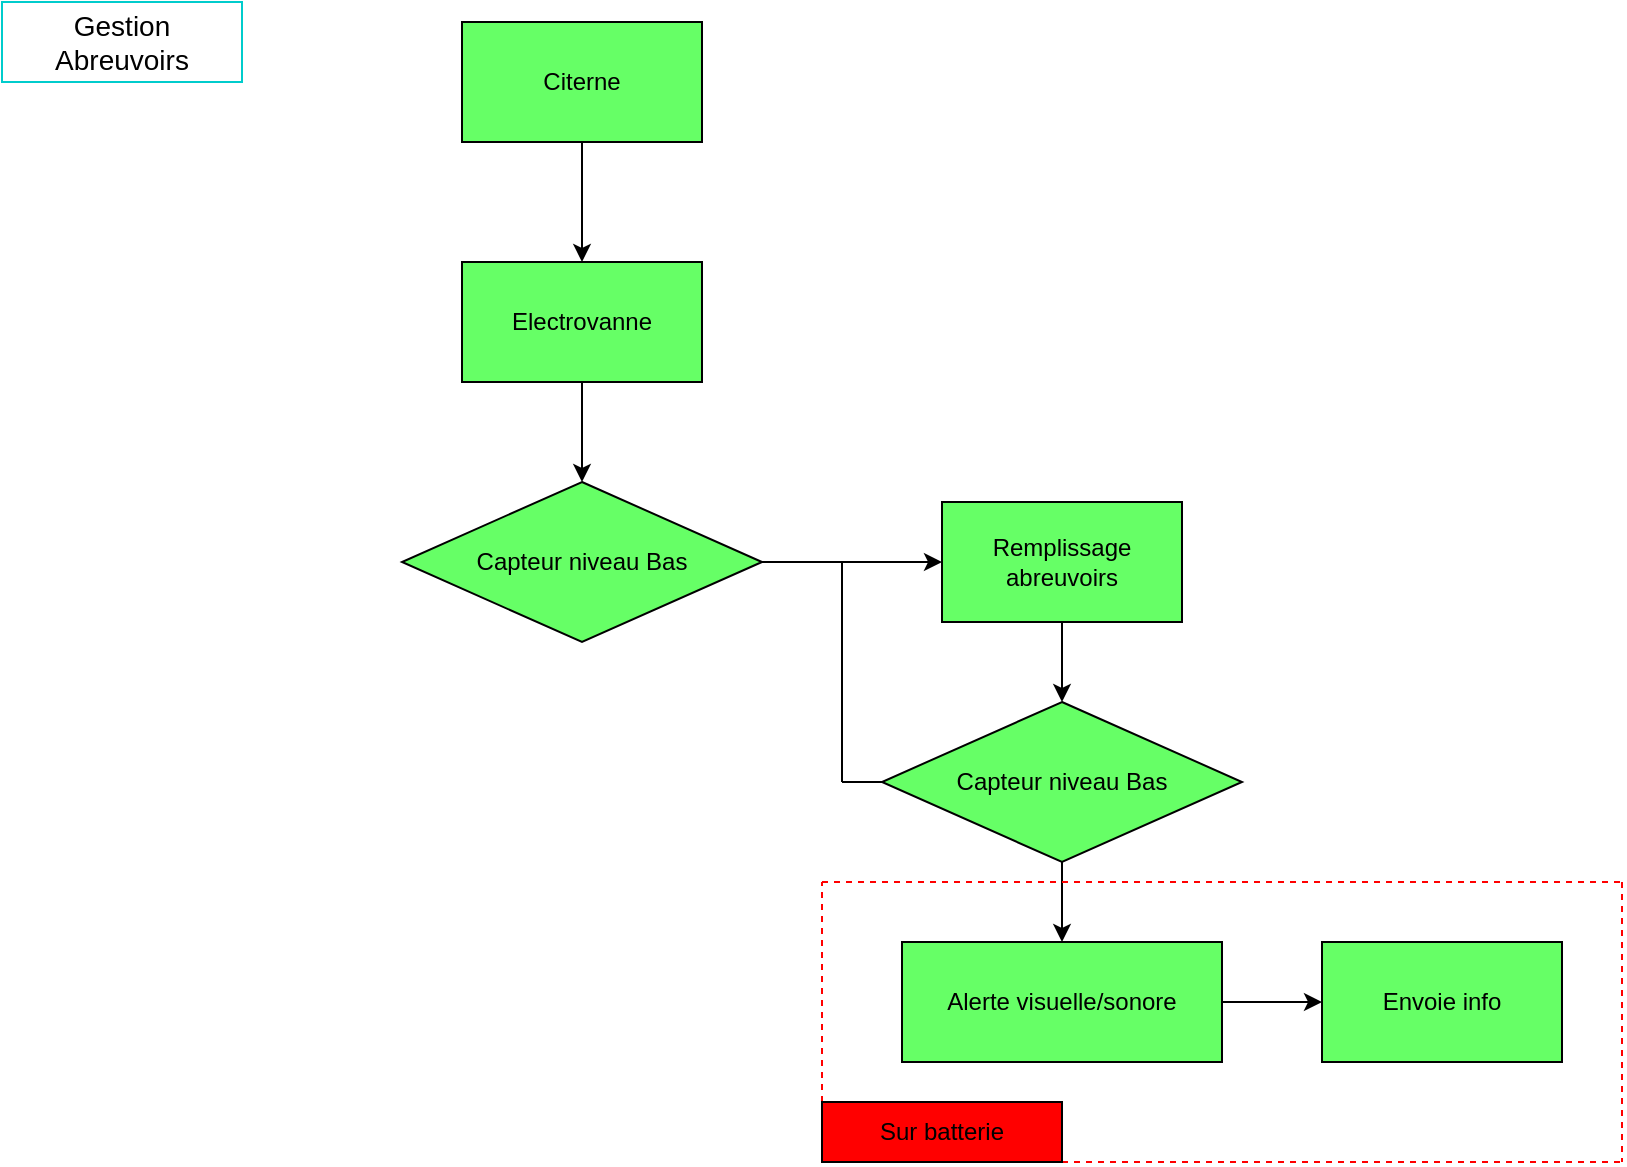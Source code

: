<mxfile version="13.7.3" type="device"><diagram id="OEVhzyQMBouwS4rXDkQ8" name="Page-1"><mxGraphModel dx="1110" dy="655" grid="1" gridSize="10" guides="1" tooltips="1" connect="1" arrows="1" fold="1" page="1" pageScale="1" pageWidth="827" pageHeight="1169" math="0" shadow="0"><root><mxCell id="0"/><mxCell id="1" parent="0"/><mxCell id="_sBg42ydLpLV4OvZq2mk-3" style="edgeStyle=orthogonalEdgeStyle;rounded=0;orthogonalLoop=1;jettySize=auto;html=1;entryX=0.5;entryY=0;entryDx=0;entryDy=0;fillColor=#FF0000;" parent="1" source="_sBg42ydLpLV4OvZq2mk-1" target="_sBg42ydLpLV4OvZq2mk-2" edge="1"><mxGeometry relative="1" as="geometry"/></mxCell><mxCell id="_sBg42ydLpLV4OvZq2mk-1" value="Citerne" style="rounded=0;whiteSpace=wrap;html=1;fillColor=#66FF66;" parent="1" vertex="1"><mxGeometry x="340" y="110" width="120" height="60" as="geometry"/></mxCell><mxCell id="_sBg42ydLpLV4OvZq2mk-6" style="edgeStyle=orthogonalEdgeStyle;rounded=0;orthogonalLoop=1;jettySize=auto;html=1;entryX=0.5;entryY=0;entryDx=0;entryDy=0;" parent="1" source="_sBg42ydLpLV4OvZq2mk-2" target="_sBg42ydLpLV4OvZq2mk-4" edge="1"><mxGeometry relative="1" as="geometry"/></mxCell><mxCell id="_sBg42ydLpLV4OvZq2mk-2" value="Electrovanne" style="rounded=0;whiteSpace=wrap;html=1;fillColor=#66FF66;" parent="1" vertex="1"><mxGeometry x="340" y="230" width="120" height="60" as="geometry"/></mxCell><mxCell id="_sBg42ydLpLV4OvZq2mk-10" style="edgeStyle=orthogonalEdgeStyle;rounded=0;orthogonalLoop=1;jettySize=auto;html=1;entryX=0;entryY=0.5;entryDx=0;entryDy=0;" parent="1" source="_sBg42ydLpLV4OvZq2mk-4" target="_sBg42ydLpLV4OvZq2mk-9" edge="1"><mxGeometry relative="1" as="geometry"/></mxCell><mxCell id="_sBg42ydLpLV4OvZq2mk-4" value="Capteur niveau Bas" style="rhombus;whiteSpace=wrap;html=1;fillColor=#66FF66;" parent="1" vertex="1"><mxGeometry x="310" y="340" width="180" height="80" as="geometry"/></mxCell><mxCell id="_sBg42ydLpLV4OvZq2mk-13" style="edgeStyle=orthogonalEdgeStyle;rounded=0;orthogonalLoop=1;jettySize=auto;html=1;entryX=0.5;entryY=0;entryDx=0;entryDy=0;" parent="1" source="_sBg42ydLpLV4OvZq2mk-9" target="_sBg42ydLpLV4OvZq2mk-12" edge="1"><mxGeometry relative="1" as="geometry"/></mxCell><mxCell id="_sBg42ydLpLV4OvZq2mk-9" value="Remplissage abreuvoirs" style="rounded=0;whiteSpace=wrap;html=1;fillColor=#66FF66;" parent="1" vertex="1"><mxGeometry x="580" y="350" width="120" height="60" as="geometry"/></mxCell><mxCell id="_sBg42ydLpLV4OvZq2mk-11" value="" style="endArrow=none;html=1;" parent="1" edge="1"><mxGeometry width="50" height="50" relative="1" as="geometry"><mxPoint x="530" y="490" as="sourcePoint"/><mxPoint x="530" y="380" as="targetPoint"/></mxGeometry></mxCell><mxCell id="g8WGGXLZYfcD70yilr-Q-3" style="edgeStyle=orthogonalEdgeStyle;rounded=0;orthogonalLoop=1;jettySize=auto;html=1;entryX=0.5;entryY=0;entryDx=0;entryDy=0;" parent="1" source="_sBg42ydLpLV4OvZq2mk-12" target="g8WGGXLZYfcD70yilr-Q-2" edge="1"><mxGeometry relative="1" as="geometry"/></mxCell><mxCell id="_sBg42ydLpLV4OvZq2mk-12" value="Capteur niveau Bas" style="rhombus;whiteSpace=wrap;html=1;fillColor=#66FF66;" parent="1" vertex="1"><mxGeometry x="550" y="450" width="180" height="80" as="geometry"/></mxCell><mxCell id="_sBg42ydLpLV4OvZq2mk-14" value="" style="endArrow=none;html=1;entryX=0;entryY=0.5;entryDx=0;entryDy=0;" parent="1" target="_sBg42ydLpLV4OvZq2mk-12" edge="1"><mxGeometry width="50" height="50" relative="1" as="geometry"><mxPoint x="530" y="490" as="sourcePoint"/><mxPoint x="470" y="250" as="targetPoint"/></mxGeometry></mxCell><mxCell id="_sBg42ydLpLV4OvZq2mk-15" value="&lt;font style=&quot;font-size: 14px&quot;&gt;Gestion Abreuvoirs&lt;/font&gt;" style="rounded=0;whiteSpace=wrap;html=1;fillColor=#FFFFFF;strokeColor=#00CCCC;" parent="1" vertex="1"><mxGeometry x="110" y="100" width="120" height="40" as="geometry"/></mxCell><mxCell id="g8WGGXLZYfcD70yilr-Q-6" style="edgeStyle=orthogonalEdgeStyle;rounded=0;orthogonalLoop=1;jettySize=auto;html=1;entryX=0;entryY=0.5;entryDx=0;entryDy=0;" parent="1" source="g8WGGXLZYfcD70yilr-Q-2" target="g8WGGXLZYfcD70yilr-Q-5" edge="1"><mxGeometry relative="1" as="geometry"/></mxCell><mxCell id="g8WGGXLZYfcD70yilr-Q-2" value="Alerte visuelle/sonore" style="rounded=0;whiteSpace=wrap;html=1;fillColor=#66FF66;" parent="1" vertex="1"><mxGeometry x="560" y="570" width="160" height="60" as="geometry"/></mxCell><mxCell id="g8WGGXLZYfcD70yilr-Q-5" value="Envoie info" style="rounded=0;whiteSpace=wrap;html=1;fillColor=#66FF66;" parent="1" vertex="1"><mxGeometry x="770" y="570" width="120" height="60" as="geometry"/></mxCell><mxCell id="g8WGGXLZYfcD70yilr-Q-10" value="" style="endArrow=none;dashed=1;html=1;strokeColor=#FF0000;exitX=0;exitY=1;exitDx=0;exitDy=0;" parent="1" source="g8WGGXLZYfcD70yilr-Q-14" edge="1"><mxGeometry width="50" height="50" relative="1" as="geometry"><mxPoint x="520" y="700" as="sourcePoint"/><mxPoint x="520" y="540" as="targetPoint"/></mxGeometry></mxCell><mxCell id="g8WGGXLZYfcD70yilr-Q-11" value="" style="endArrow=none;dashed=1;html=1;strokeColor=#FF0000;" parent="1" edge="1"><mxGeometry width="50" height="50" relative="1" as="geometry"><mxPoint x="520" y="680" as="sourcePoint"/><mxPoint x="920" y="680" as="targetPoint"/></mxGeometry></mxCell><mxCell id="g8WGGXLZYfcD70yilr-Q-12" value="" style="endArrow=none;dashed=1;html=1;strokeColor=#FF0000;" parent="1" edge="1"><mxGeometry width="50" height="50" relative="1" as="geometry"><mxPoint x="520" y="540" as="sourcePoint"/><mxPoint x="920" y="540" as="targetPoint"/></mxGeometry></mxCell><mxCell id="g8WGGXLZYfcD70yilr-Q-13" value="" style="endArrow=none;dashed=1;html=1;strokeColor=#FF0000;" parent="1" edge="1"><mxGeometry width="50" height="50" relative="1" as="geometry"><mxPoint x="920" y="540" as="sourcePoint"/><mxPoint x="920" y="680" as="targetPoint"/></mxGeometry></mxCell><mxCell id="g8WGGXLZYfcD70yilr-Q-14" value="Sur batterie" style="rounded=0;whiteSpace=wrap;html=1;fillColor=#FF0000;" parent="1" vertex="1"><mxGeometry x="520" y="650" width="120" height="30" as="geometry"/></mxCell></root></mxGraphModel></diagram></mxfile>